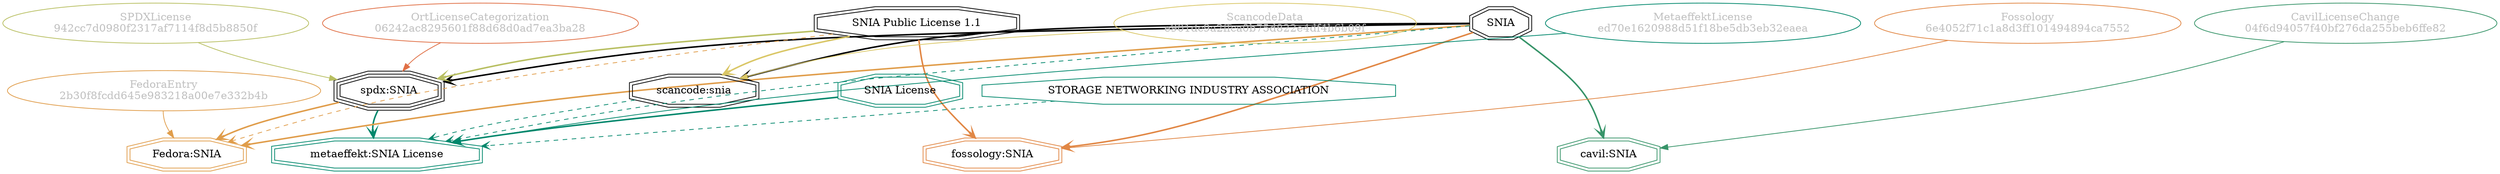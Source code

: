 strict digraph {
    node [shape=box];
    graph [splines=curved];
    3898 [label="SPDXLicense\n942cc7d0980f2317af7114f8d5b8850f"
         ,fontcolor=gray
         ,color="#b8bf62"
         ,fillcolor="beige;1"
         ,shape=ellipse];
    3899 [label="spdx:SNIA"
         ,shape=tripleoctagon];
    3900 [label=SNIA
         ,shape=doubleoctagon];
    3901 [label="SNIA Public License 1.1"
         ,shape=doubleoctagon];
    8374 [label="FedoraEntry\n2b30f8fcdd645e983218a00e7e332b4b"
         ,fontcolor=gray
         ,color="#e09d4b"
         ,fillcolor="beige;1"
         ,shape=ellipse];
    8375 [label="Fedora:SNIA"
         ,color="#e09d4b"
         ,shape=doubleoctagon];
    23540 [label="ScancodeData\ne901dc9a2ffca0b75d822e4df4b6b09f"
          ,fontcolor=gray
          ,color="#dac767"
          ,fillcolor="beige;1"
          ,shape=ellipse];
    23541 [label="scancode:snia"
          ,shape=doubleoctagon];
    27946 [label="Fossology\n6e4052f71c1a8d3ff101494894ca7552"
          ,fontcolor=gray
          ,color="#e18745"
          ,fillcolor="beige;1"
          ,shape=ellipse];
    27947 [label="fossology:SNIA"
          ,color="#e18745"
          ,shape=doubleoctagon];
    35203 [label="OrtLicenseCategorization\n06242ac8295601f88d68d0ad7ea3ba28"
          ,fontcolor=gray
          ,color="#e06f45"
          ,fillcolor="beige;1"
          ,shape=ellipse];
    37498 [label="CavilLicenseChange\n04f6d94057f40bf276da255beb6ffe82"
          ,fontcolor=gray
          ,color="#379469"
          ,fillcolor="beige;1"
          ,shape=ellipse];
    37499 [label="cavil:SNIA"
          ,color="#379469"
          ,shape=doubleoctagon];
    48421 [label="MetaeffektLicense\ned70e1620988d51f18be5db3eb32eaea"
          ,fontcolor=gray
          ,color="#00876c"
          ,fillcolor="beige;1"
          ,shape=ellipse];
    48422 [label="metaeffekt:SNIA License"
          ,color="#00876c"
          ,shape=doubleoctagon];
    48423 [label="SNIA License"
          ,color="#00876c"
          ,shape=doubleoctagon];
    48424 [label="STORAGE NETWORKING INDUSTRY ASSOCIATION"
          ,color="#00876c"
          ,shape=octagon];
    3898 -> 3899 [weight=0.5
                 ,color="#b8bf62"];
    3899 -> 8375 [style=bold
                 ,arrowhead=vee
                 ,weight=0.7
                 ,color="#e09d4b"];
    3899 -> 48422 [style=bold
                  ,arrowhead=vee
                  ,weight=0.7
                  ,color="#00876c"];
    3900 -> 3899 [style=bold
                 ,arrowhead=vee
                 ,weight=0.7];
    3900 -> 8375 [style=bold
                 ,arrowhead=vee
                 ,weight=0.7
                 ,color="#e09d4b"];
    3900 -> 8375 [style=bold
                 ,arrowhead=vee
                 ,weight=0.7
                 ,color="#e09d4b"];
    3900 -> 23541 [style=bold
                  ,arrowhead=vee
                  ,weight=0.7];
    3900 -> 27947 [style=bold
                  ,arrowhead=vee
                  ,weight=0.7
                  ,color="#e18745"];
    3900 -> 37499 [style=bold
                  ,arrowhead=vee
                  ,weight=0.7
                  ,color="#379469"];
    3900 -> 37499 [style=bold
                  ,arrowhead=vee
                  ,weight=0.7
                  ,color="#379469"];
    3900 -> 48422 [style=dashed
                  ,arrowhead=vee
                  ,weight=0.5
                  ,color="#00876c"];
    3901 -> 3899 [style=bold
                 ,arrowhead=vee
                 ,weight=0.7
                 ,color="#b8bf62"];
    3901 -> 8375 [style=dashed
                 ,arrowhead=vee
                 ,weight=0.5
                 ,color="#e09d4b"];
    3901 -> 23541 [style=bold
                  ,arrowhead=vee
                  ,weight=0.7
                  ,color="#dac767"];
    3901 -> 27947 [style=bold
                  ,arrowhead=vee
                  ,weight=0.7
                  ,color="#e18745"];
    8374 -> 8375 [weight=0.5
                 ,color="#e09d4b"];
    23540 -> 23541 [weight=0.5
                   ,color="#dac767"];
    23541 -> 48422 [style=dashed
                   ,arrowhead=vee
                   ,weight=0.5
                   ,color="#00876c"];
    27946 -> 27947 [weight=0.5
                   ,color="#e18745"];
    35203 -> 3899 [weight=0.5
                  ,color="#e06f45"];
    37498 -> 37499 [weight=0.5
                   ,color="#379469"];
    48421 -> 48422 [weight=0.5
                   ,color="#00876c"];
    48423 -> 48422 [style=bold
                   ,arrowhead=vee
                   ,weight=0.7
                   ,color="#00876c"];
    48423 -> 48422 [style=bold
                   ,arrowhead=vee
                   ,weight=0.7
                   ,color="#00876c"];
    48424 -> 48422 [style=dashed
                   ,arrowhead=vee
                   ,weight=0.5
                   ,color="#00876c"];
}
